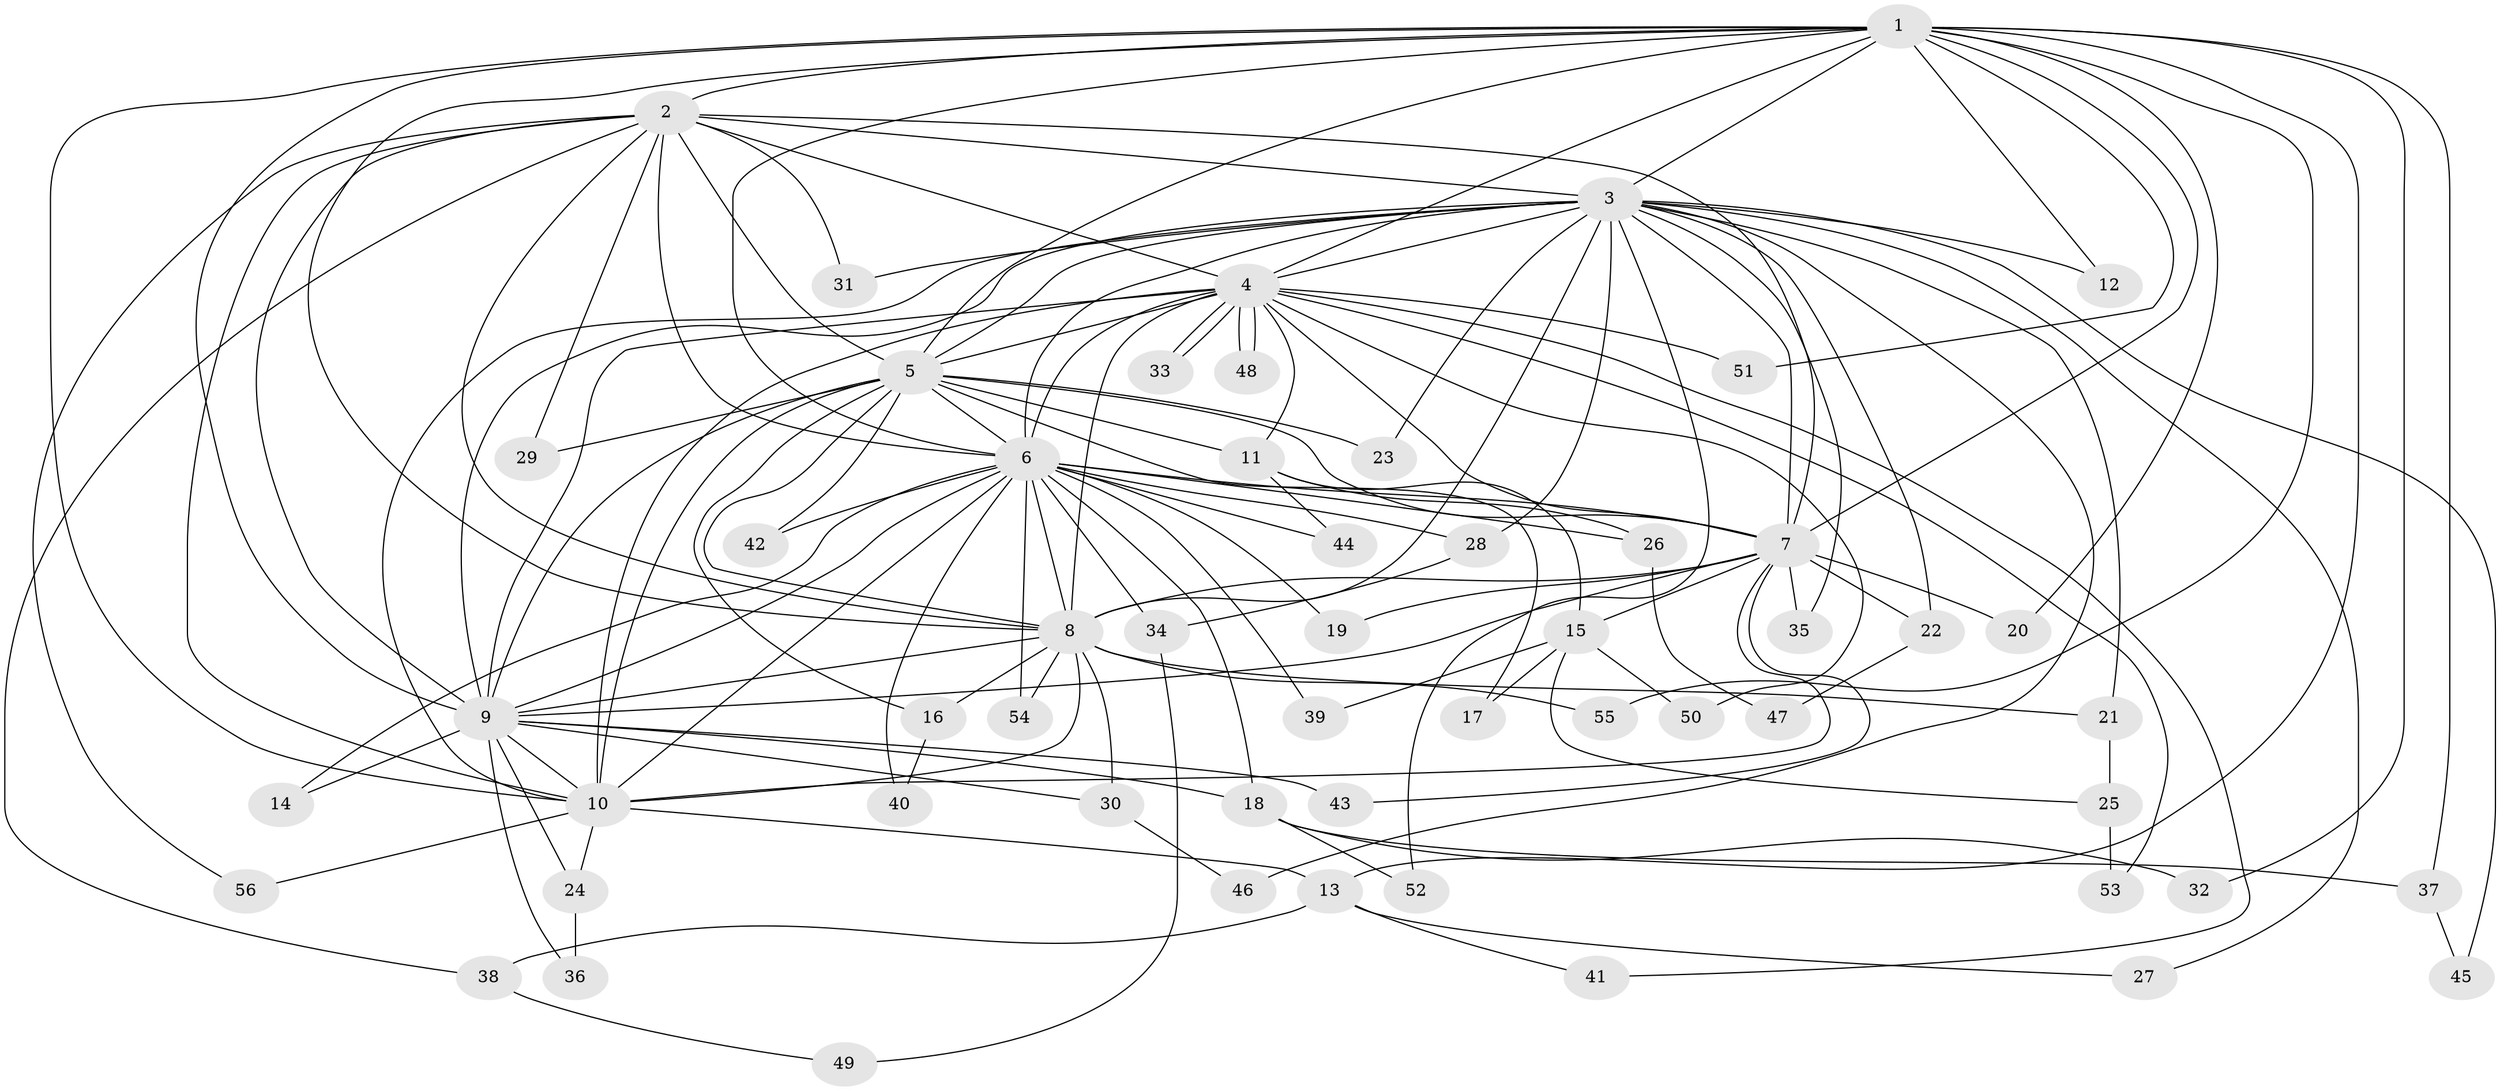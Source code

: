 // Generated by graph-tools (version 1.1) at 2025/34/03/09/25 02:34:50]
// undirected, 56 vertices, 137 edges
graph export_dot {
graph [start="1"]
  node [color=gray90,style=filled];
  1;
  2;
  3;
  4;
  5;
  6;
  7;
  8;
  9;
  10;
  11;
  12;
  13;
  14;
  15;
  16;
  17;
  18;
  19;
  20;
  21;
  22;
  23;
  24;
  25;
  26;
  27;
  28;
  29;
  30;
  31;
  32;
  33;
  34;
  35;
  36;
  37;
  38;
  39;
  40;
  41;
  42;
  43;
  44;
  45;
  46;
  47;
  48;
  49;
  50;
  51;
  52;
  53;
  54;
  55;
  56;
  1 -- 2;
  1 -- 3;
  1 -- 4;
  1 -- 5;
  1 -- 6;
  1 -- 7;
  1 -- 8;
  1 -- 9;
  1 -- 10;
  1 -- 12;
  1 -- 13;
  1 -- 20;
  1 -- 32;
  1 -- 37;
  1 -- 51;
  1 -- 55;
  2 -- 3;
  2 -- 4;
  2 -- 5;
  2 -- 6;
  2 -- 7;
  2 -- 8;
  2 -- 9;
  2 -- 10;
  2 -- 29;
  2 -- 31;
  2 -- 38;
  2 -- 56;
  3 -- 4;
  3 -- 5;
  3 -- 6;
  3 -- 7;
  3 -- 8;
  3 -- 9;
  3 -- 10;
  3 -- 12;
  3 -- 21;
  3 -- 22;
  3 -- 23;
  3 -- 27;
  3 -- 28;
  3 -- 31;
  3 -- 35;
  3 -- 45;
  3 -- 46;
  3 -- 52;
  4 -- 5;
  4 -- 6;
  4 -- 7;
  4 -- 8;
  4 -- 9;
  4 -- 10;
  4 -- 11;
  4 -- 33;
  4 -- 33;
  4 -- 41;
  4 -- 48;
  4 -- 48;
  4 -- 50;
  4 -- 51;
  4 -- 53;
  5 -- 6;
  5 -- 7;
  5 -- 8;
  5 -- 9;
  5 -- 10;
  5 -- 11;
  5 -- 16;
  5 -- 17;
  5 -- 23;
  5 -- 29;
  5 -- 42;
  6 -- 7;
  6 -- 8;
  6 -- 9;
  6 -- 10;
  6 -- 14;
  6 -- 18;
  6 -- 19;
  6 -- 26;
  6 -- 28;
  6 -- 34;
  6 -- 39;
  6 -- 40;
  6 -- 42;
  6 -- 44;
  6 -- 54;
  7 -- 8;
  7 -- 9;
  7 -- 10;
  7 -- 15;
  7 -- 19;
  7 -- 20;
  7 -- 22;
  7 -- 35;
  7 -- 43;
  8 -- 9;
  8 -- 10;
  8 -- 16;
  8 -- 21;
  8 -- 30;
  8 -- 54;
  8 -- 55;
  9 -- 10;
  9 -- 14;
  9 -- 18;
  9 -- 24;
  9 -- 30;
  9 -- 36;
  9 -- 43;
  10 -- 13;
  10 -- 24;
  10 -- 56;
  11 -- 15;
  11 -- 26;
  11 -- 44;
  13 -- 27;
  13 -- 38;
  13 -- 41;
  15 -- 17;
  15 -- 25;
  15 -- 39;
  15 -- 50;
  16 -- 40;
  18 -- 32;
  18 -- 37;
  18 -- 52;
  21 -- 25;
  22 -- 47;
  24 -- 36;
  25 -- 53;
  26 -- 47;
  28 -- 34;
  30 -- 46;
  34 -- 49;
  37 -- 45;
  38 -- 49;
}
